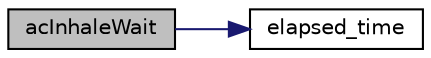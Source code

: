 digraph "acInhaleWait"
{
 // LATEX_PDF_SIZE
  edge [fontname="Helvetica",fontsize="10",labelfontname="Helvetica",labelfontsize="10"];
  node [fontname="Helvetica",fontsize="10",shape=record];
  rankdir="LR";
  Node1 [label="acInhaleWait",height=0.2,width=0.4,color="black", fillcolor="grey75", style="filled", fontcolor="black",tooltip=" "];
  Node1 -> Node2 [color="midnightblue",fontsize="10",style="solid",fontname="Helvetica"];
  Node2 [label="elapsed_time",height=0.2,width=0.4,color="black", fillcolor="white", style="filled",URL="$_machine_states_8cpp.html#a96a8530e82d64dab75975faf37def645",tooltip=" "];
}
